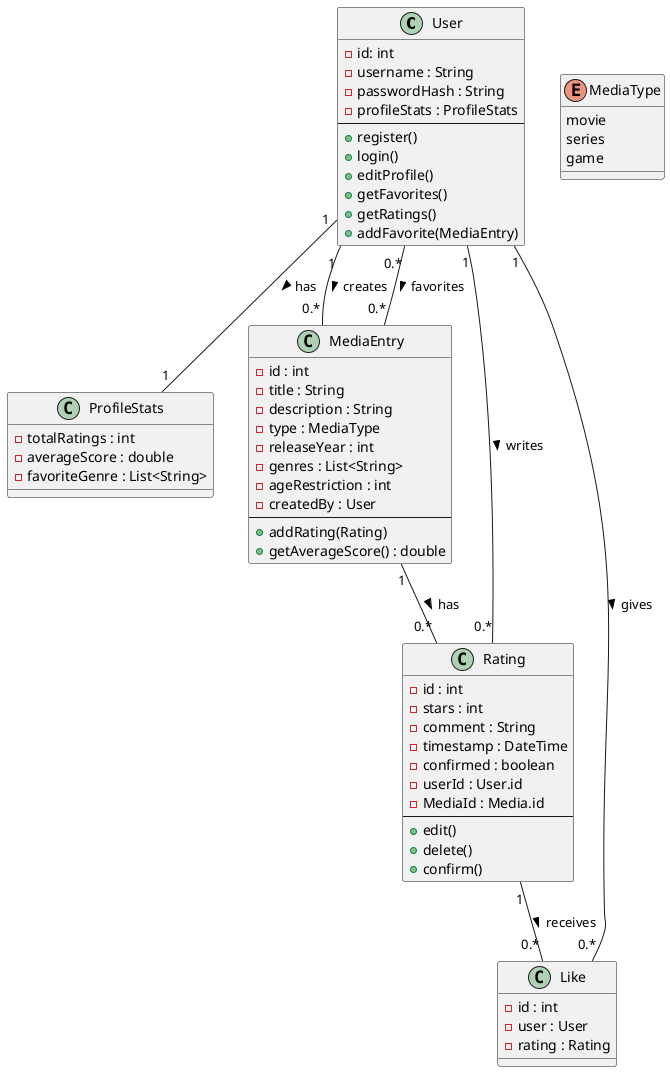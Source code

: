 @startuml
class User {
    - id: int
    - username : String
    - passwordHash : String
    - profileStats : ProfileStats
    --
    + register()
    + login()
    + editProfile()
    + getFavorites()
    + getRatings()
    + addFavorite(MediaEntry)
}

class ProfileStats {
    - totalRatings : int
    - averageScore : double
    - favoriteGenre : List<String>
}

class MediaEntry {
    - id : int
    - title : String
    - description : String
    - type : MediaType
    - releaseYear : int
    - genres : List<String>
    - ageRestriction : int
    - createdBy : User
    --
    + addRating(Rating)
    + getAverageScore() : double
}

enum MediaType {
    movie
    series
    game
}

class Rating {
    - id : int
    - stars : int
    - comment : String
    - timestamp : DateTime
    - confirmed : boolean
    - userId : User.id
    - MediaId : Media.id
    --
    + edit()
    + delete()
    + confirm()
}

class Like {
    - id : int
    - user : User
    - rating : Rating
}

' Relationships
User "1" -- "0.*" MediaEntry : creates >
User "1" -- "0.*" Rating : writes >
User "1" -- "0.*" Like : gives >
User "0.*" -- "0.*" MediaEntry : favorites >
MediaEntry "1" -- "0.*" Rating : has >
Rating "1" -- "0.*" Like : receives >
User "1" -- "1" ProfileStats : has >
@enduml
